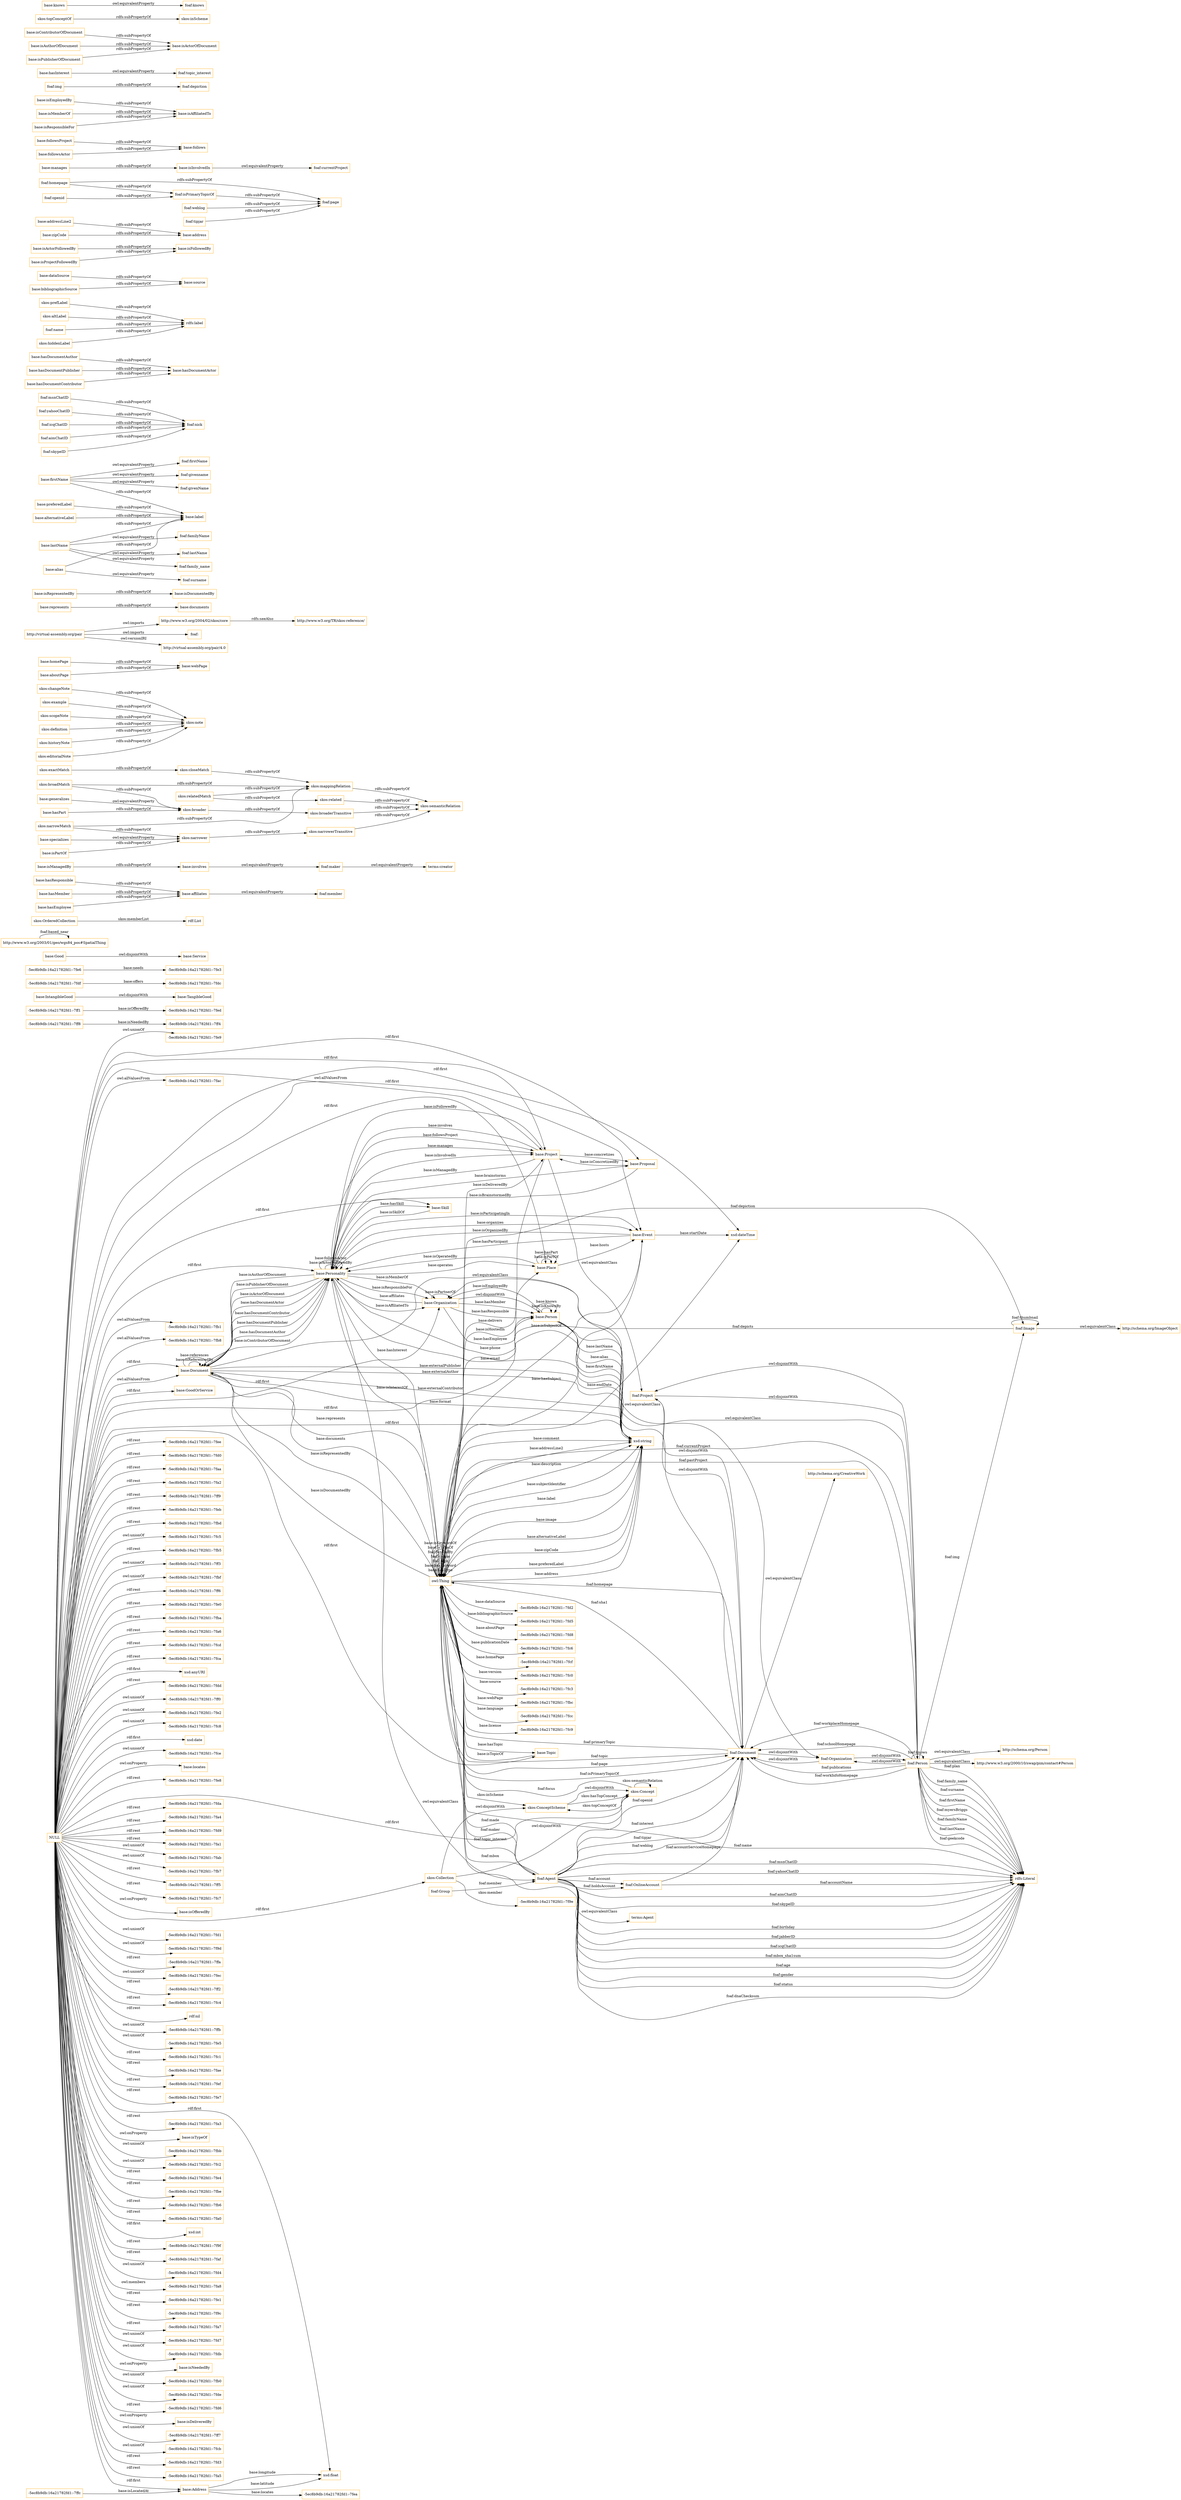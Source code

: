 digraph ar2dtool_diagram { 
rankdir=LR;
size="1501"
node [shape = rectangle, color="orange"]; "base:Document" "-5ec8b9db:16a21782fd1:-7ff4" "-5ec8b9db:16a21782fd1:-7ff1" "base:Project" "-5ec8b9db:16a21782fd1:-7fac" "-5ec8b9db:16a21782fd1:-7fed" "base:Proposal" "base:Personality" "base:TangibleGood" "base:Place" "base:Organization" "-5ec8b9db:16a21782fd1:-7fdf" "base:Skill" "-5ec8b9db:16a21782fd1:-7fb1" "-5ec8b9db:16a21782fd1:-7fe3" "-5ec8b9db:16a21782fd1:-7ffc" "-5ec8b9db:16a21782fd1:-7fb8" "base:Address" "base:Person" "base:Good" "base:GoodOrService" "base:Service" "base:IntangibleGood" "-5ec8b9db:16a21782fd1:-7fe6" "-5ec8b9db:16a21782fd1:-7ff8" "base:Event" "base:Topic" "-5ec8b9db:16a21782fd1:-7fea" "-5ec8b9db:16a21782fd1:-7fdc" "foaf:Image" "foaf:Project" "foaf:Agent" "foaf:Document" "http://www.w3.org/2003/01/geo/wgs84_pos#SpatialThing" "foaf:OnlineAccount" "foaf:Person" "foaf:Organization" "foaf:Group" "-5ec8b9db:16a21782fd1:-7f9e" "skos:OrderedCollection" "skos:Collection" "skos:ConceptScheme" "skos:Concept" ; /*classes style*/
	"base:hasResponsible" -> "base:affiliates" [ label = "rdfs:subPropertyOf" ];
	"base:Person" -> "foaf:Person" [ label = "owl:equivalentClass" ];
	"foaf:maker" -> "terms:creator" [ label = "owl:equivalentProperty" ];
	"skos:closeMatch" -> "skos:mappingRelation" [ label = "rdfs:subPropertyOf" ];
	"skos:changeNote" -> "skos:note" [ label = "rdfs:subPropertyOf" ];
	"base:homePage" -> "base:webPage" [ label = "rdfs:subPropertyOf" ];
	"http://www.w3.org/2004/02/skos/core" -> "http://www.w3.org/TR/skos-reference/" [ label = "rdfs:seeAlso" ];
	"skos:related" -> "skos:semanticRelation" [ label = "rdfs:subPropertyOf" ];
	"base:represents" -> "base:documents" [ label = "rdfs:subPropertyOf" ];
	"base:isRepresentedBy" -> "base:isDocumentedBy" [ label = "rdfs:subPropertyOf" ];
	"skos:example" -> "skos:note" [ label = "rdfs:subPropertyOf" ];
	"base:firstName" -> "foaf:firstName" [ label = "owl:equivalentProperty" ];
	"base:firstName" -> "foaf:givenname" [ label = "owl:equivalentProperty" ];
	"base:firstName" -> "foaf:givenName" [ label = "owl:equivalentProperty" ];
	"base:firstName" -> "base:label" [ label = "rdfs:subPropertyOf" ];
	"foaf:msnChatID" -> "foaf:nick" [ label = "rdfs:subPropertyOf" ];
	"foaf:yahooChatID" -> "foaf:nick" [ label = "rdfs:subPropertyOf" ];
	"skos:exactMatch" -> "skos:closeMatch" [ label = "rdfs:subPropertyOf" ];
	"skos:broaderTransitive" -> "skos:semanticRelation" [ label = "rdfs:subPropertyOf" ];
	"skos:narrower" -> "skos:narrowerTransitive" [ label = "rdfs:subPropertyOf" ];
	"base:hasMember" -> "base:affiliates" [ label = "rdfs:subPropertyOf" ];
	"skos:Collection" -> "skos:ConceptScheme" [ label = "owl:disjointWith" ];
	"skos:Collection" -> "skos:Concept" [ label = "owl:disjointWith" ];
	"base:hasDocumentAuthor" -> "base:hasDocumentActor" [ label = "rdfs:subPropertyOf" ];
	"base:preferedLabel" -> "base:label" [ label = "rdfs:subPropertyOf" ];
	"skos:ConceptScheme" -> "skos:Concept" [ label = "owl:disjointWith" ];
	"skos:scopeNote" -> "skos:note" [ label = "rdfs:subPropertyOf" ];
	"skos:prefLabel" -> "rdfs:label" [ label = "rdfs:subPropertyOf" ];
	"base:dataSource" -> "base:source" [ label = "rdfs:subPropertyOf" ];
	"skos:broadMatch" -> "skos:broader" [ label = "rdfs:subPropertyOf" ];
	"skos:broadMatch" -> "skos:mappingRelation" [ label = "rdfs:subPropertyOf" ];
	"foaf:Person" -> "foaf:Project" [ label = "owl:disjointWith" ];
	"foaf:Person" -> "http://schema.org/Person" [ label = "owl:equivalentClass" ];
	"foaf:Person" -> "http://www.w3.org/2000/10/swap/pim/contact#Person" [ label = "owl:equivalentClass" ];
	"foaf:Person" -> "foaf:Organization" [ label = "owl:disjointWith" ];
	"base:alternativeLabel" -> "base:label" [ label = "rdfs:subPropertyOf" ];
	"skos:narrowMatch" -> "skos:narrower" [ label = "rdfs:subPropertyOf" ];
	"skos:narrowMatch" -> "skos:mappingRelation" [ label = "rdfs:subPropertyOf" ];
	"base:isActorFollowedBy" -> "base:isFollowedBy" [ label = "rdfs:subPropertyOf" ];
	"base:Good" -> "base:Service" [ label = "owl:disjointWith" ];
	"skos:narrowerTransitive" -> "skos:semanticRelation" [ label = "rdfs:subPropertyOf" ];
	"skos:altLabel" -> "rdfs:label" [ label = "rdfs:subPropertyOf" ];
	"foaf:icqChatID" -> "foaf:nick" [ label = "rdfs:subPropertyOf" ];
	"foaf:name" -> "rdfs:label" [ label = "rdfs:subPropertyOf" ];
	"foaf:Project" -> "foaf:Document" [ label = "owl:disjointWith" ];
	"foaf:Project" -> "foaf:Person" [ label = "owl:disjointWith" ];
	"base:addressLine2" -> "base:address" [ label = "rdfs:subPropertyOf" ];
	"skos:hiddenLabel" -> "rdfs:label" [ label = "rdfs:subPropertyOf" ];
	"base:specializes" -> "skos:narrower" [ label = "owl:equivalentProperty" ];
	"foaf:homepage" -> "foaf:page" [ label = "rdfs:subPropertyOf" ];
	"foaf:homepage" -> "foaf:isPrimaryTopicOf" [ label = "rdfs:subPropertyOf" ];
	"foaf:weblog" -> "foaf:page" [ label = "rdfs:subPropertyOf" ];
	"base:Organization" -> "base:Person" [ label = "owl:disjointWith" ];
	"base:Organization" -> "foaf:Organization" [ label = "owl:equivalentClass" ];
	"base:isInvolvedIn" -> "foaf:currentProject" [ label = "owl:equivalentProperty" ];
	"foaf:Image" -> "http://schema.org/ImageObject" [ label = "owl:equivalentClass" ];
	"base:isProjectFollowedBy" -> "base:isFollowedBy" [ label = "rdfs:subPropertyOf" ];
	"foaf:isPrimaryTopicOf" -> "foaf:page" [ label = "rdfs:subPropertyOf" ];
	"base:hasPart" -> "skos:broader" [ label = "rdfs:subPropertyOf" ];
	"foaf:Document" -> "foaf:Project" [ label = "owl:disjointWith" ];
	"foaf:Document" -> "foaf:Organization" [ label = "owl:disjointWith" ];
	"foaf:Document" -> "http://schema.org/CreativeWork" [ label = "owl:equivalentClass" ];
	"base:affiliates" -> "foaf:member" [ label = "owl:equivalentProperty" ];
	"base:Document" -> "foaf:Document" [ label = "owl:equivalentClass" ];
	"base:followsProject" -> "base:follows" [ label = "rdfs:subPropertyOf" ];
	"base:lastName" -> "base:label" [ label = "rdfs:subPropertyOf" ];
	"base:lastName" -> "foaf:familyName" [ label = "owl:equivalentProperty" ];
	"base:lastName" -> "foaf:lastName" [ label = "owl:equivalentProperty" ];
	"base:lastName" -> "foaf:family_name" [ label = "owl:equivalentProperty" ];
	"base:IntangibleGood" -> "base:TangibleGood" [ label = "owl:disjointWith" ];
	"foaf:aimChatID" -> "foaf:nick" [ label = "rdfs:subPropertyOf" ];
	"base:isEmployedBy" -> "base:isAffiliatedTo" [ label = "rdfs:subPropertyOf" ];
	"foaf:openid" -> "foaf:isPrimaryTopicOf" [ label = "rdfs:subPropertyOf" ];
	"base:zipCode" -> "base:address" [ label = "rdfs:subPropertyOf" ];
	"base:involves" -> "foaf:maker" [ label = "owl:equivalentProperty" ];
	"base:alias" -> "base:label" [ label = "rdfs:subPropertyOf" ];
	"base:alias" -> "foaf:surname" [ label = "owl:equivalentProperty" ];
	"base:bibliographicSource" -> "base:source" [ label = "rdfs:subPropertyOf" ];
	"base:followsActor" -> "base:follows" [ label = "rdfs:subPropertyOf" ];
	"base:manages" -> "base:isInvolvedIn" [ label = "rdfs:subPropertyOf" ];
	"foaf:Agent" -> "terms:Agent" [ label = "owl:equivalentClass" ];
	"base:Project" -> "foaf:Project" [ label = "owl:equivalentClass" ];
	"skos:definition" -> "skos:note" [ label = "rdfs:subPropertyOf" ];
	"skos:historyNote" -> "skos:note" [ label = "rdfs:subPropertyOf" ];
	"foaf:Organization" -> "foaf:Document" [ label = "owl:disjointWith" ];
	"foaf:Organization" -> "foaf:Person" [ label = "owl:disjointWith" ];
	"base:isMemberOf" -> "base:isAffiliatedTo" [ label = "rdfs:subPropertyOf" ];
	"base:aboutPage" -> "base:webPage" [ label = "rdfs:subPropertyOf" ];
	"foaf:img" -> "foaf:depiction" [ label = "rdfs:subPropertyOf" ];
	"foaf:skypeID" -> "foaf:nick" [ label = "rdfs:subPropertyOf" ];
	"NULL" -> "-5ec8b9db:16a21782fd1:-7fee" [ label = "rdf:rest" ];
	"NULL" -> "-5ec8b9db:16a21782fd1:-7fd0" [ label = "rdf:rest" ];
	"NULL" -> "-5ec8b9db:16a21782fd1:-7faa" [ label = "rdf:rest" ];
	"NULL" -> "base:Proposal" [ label = "rdf:first" ];
	"NULL" -> "-5ec8b9db:16a21782fd1:-7fa2" [ label = "rdf:rest" ];
	"NULL" -> "-5ec8b9db:16a21782fd1:-7ff9" [ label = "rdf:rest" ];
	"NULL" -> "-5ec8b9db:16a21782fd1:-7feb" [ label = "rdf:rest" ];
	"NULL" -> "-5ec8b9db:16a21782fd1:-7fbd" [ label = "rdf:rest" ];
	"NULL" -> "-5ec8b9db:16a21782fd1:-7fc5" [ label = "owl:unionOf" ];
	"NULL" -> "-5ec8b9db:16a21782fd1:-7fb5" [ label = "rdf:rest" ];
	"NULL" -> "-5ec8b9db:16a21782fd1:-7fb1" [ label = "owl:allValuesFrom" ];
	"NULL" -> "-5ec8b9db:16a21782fd1:-7ff3" [ label = "owl:unionOf" ];
	"NULL" -> "skos:Concept" [ label = "rdf:first" ];
	"NULL" -> "-5ec8b9db:16a21782fd1:-7fbf" [ label = "owl:unionOf" ];
	"NULL" -> "-5ec8b9db:16a21782fd1:-7ff6" [ label = "rdf:rest" ];
	"NULL" -> "-5ec8b9db:16a21782fd1:-7fe0" [ label = "rdf:rest" ];
	"NULL" -> "-5ec8b9db:16a21782fd1:-7fba" [ label = "rdf:rest" ];
	"NULL" -> "base:Personality" [ label = "rdf:first" ];
	"NULL" -> "-5ec8b9db:16a21782fd1:-7fa6" [ label = "rdf:rest" ];
	"NULL" -> "base:Address" [ label = "rdf:first" ];
	"NULL" -> "base:GoodOrService" [ label = "rdf:first" ];
	"NULL" -> "-5ec8b9db:16a21782fd1:-7fcd" [ label = "rdf:rest" ];
	"NULL" -> "base:Document" [ label = "rdf:first" ];
	"NULL" -> "-5ec8b9db:16a21782fd1:-7fca" [ label = "rdf:rest" ];
	"NULL" -> "xsd:anyURI" [ label = "rdf:first" ];
	"NULL" -> "-5ec8b9db:16a21782fd1:-7fdd" [ label = "rdf:rest" ];
	"NULL" -> "-5ec8b9db:16a21782fd1:-7ff0" [ label = "owl:unionOf" ];
	"NULL" -> "-5ec8b9db:16a21782fd1:-7fe2" [ label = "owl:unionOf" ];
	"NULL" -> "-5ec8b9db:16a21782fd1:-7fc8" [ label = "owl:unionOf" ];
	"NULL" -> "xsd:date" [ label = "rdf:first" ];
	"NULL" -> "-5ec8b9db:16a21782fd1:-7fce" [ label = "owl:unionOf" ];
	"NULL" -> "base:locates" [ label = "owl:onProperty" ];
	"NULL" -> "-5ec8b9db:16a21782fd1:-7fe8" [ label = "rdf:rest" ];
	"NULL" -> "xsd:string" [ label = "rdf:first" ];
	"NULL" -> "-5ec8b9db:16a21782fd1:-7fda" [ label = "rdf:rest" ];
	"NULL" -> "-5ec8b9db:16a21782fd1:-7fb8" [ label = "owl:allValuesFrom" ];
	"NULL" -> "base:Organization" [ label = "rdf:first" ];
	"NULL" -> "-5ec8b9db:16a21782fd1:-7fa4" [ label = "rdf:rest" ];
	"NULL" -> "base:Topic" [ label = "rdf:first" ];
	"NULL" -> "-5ec8b9db:16a21782fd1:-7fd9" [ label = "rdf:rest" ];
	"NULL" -> "-5ec8b9db:16a21782fd1:-7fa1" [ label = "rdf:rest" ];
	"NULL" -> "-5ec8b9db:16a21782fd1:-7fab" [ label = "owl:unionOf" ];
	"NULL" -> "-5ec8b9db:16a21782fd1:-7fb7" [ label = "owl:unionOf" ];
	"NULL" -> "-5ec8b9db:16a21782fd1:-7ff5" [ label = "rdf:rest" ];
	"NULL" -> "-5ec8b9db:16a21782fd1:-7fc7" [ label = "rdf:rest" ];
	"NULL" -> "base:isOfferedBy" [ label = "owl:onProperty" ];
	"NULL" -> "-5ec8b9db:16a21782fd1:-7fd1" [ label = "owl:unionOf" ];
	"NULL" -> "-5ec8b9db:16a21782fd1:-7f9d" [ label = "owl:unionOf" ];
	"NULL" -> "-5ec8b9db:16a21782fd1:-7ffa" [ label = "rdf:rest" ];
	"NULL" -> "-5ec8b9db:16a21782fd1:-7fec" [ label = "owl:unionOf" ];
	"NULL" -> "-5ec8b9db:16a21782fd1:-7ff2" [ label = "rdf:rest" ];
	"NULL" -> "-5ec8b9db:16a21782fd1:-7fc4" [ label = "rdf:rest" ];
	"NULL" -> "rdf:nil" [ label = "rdf:rest" ];
	"NULL" -> "-5ec8b9db:16a21782fd1:-7ffb" [ label = "owl:unionOf" ];
	"NULL" -> "-5ec8b9db:16a21782fd1:-7fe5" [ label = "owl:unionOf" ];
	"NULL" -> "-5ec8b9db:16a21782fd1:-7fc1" [ label = "rdf:rest" ];
	"NULL" -> "-5ec8b9db:16a21782fd1:-7fae" [ label = "rdf:rest" ];
	"NULL" -> "xsd:float" [ label = "rdf:first" ];
	"NULL" -> "-5ec8b9db:16a21782fd1:-7fef" [ label = "rdf:rest" ];
	"NULL" -> "-5ec8b9db:16a21782fd1:-7fe7" [ label = "rdf:rest" ];
	"NULL" -> "xsd:dateTime" [ label = "rdf:first" ];
	"NULL" -> "-5ec8b9db:16a21782fd1:-7fa3" [ label = "rdf:rest" ];
	"NULL" -> "base:isTypeOf" [ label = "owl:onProperty" ];
	"NULL" -> "-5ec8b9db:16a21782fd1:-7fbb" [ label = "owl:unionOf" ];
	"NULL" -> "-5ec8b9db:16a21782fd1:-7fc2" [ label = "owl:unionOf" ];
	"NULL" -> "-5ec8b9db:16a21782fd1:-7fe4" [ label = "rdf:rest" ];
	"NULL" -> "base:Place" [ label = "rdf:first" ];
	"NULL" -> "-5ec8b9db:16a21782fd1:-7fbe" [ label = "rdf:rest" ];
	"NULL" -> "-5ec8b9db:16a21782fd1:-7fb6" [ label = "rdf:rest" ];
	"NULL" -> "-5ec8b9db:16a21782fd1:-7fa0" [ label = "rdf:rest" ];
	"NULL" -> "xsd:int" [ label = "rdf:first" ];
	"NULL" -> "-5ec8b9db:16a21782fd1:-7f9f" [ label = "rdf:rest" ];
	"NULL" -> "-5ec8b9db:16a21782fd1:-7faf" [ label = "rdf:rest" ];
	"NULL" -> "-5ec8b9db:16a21782fd1:-7fd4" [ label = "owl:unionOf" ];
	"NULL" -> "-5ec8b9db:16a21782fd1:-7fa8" [ label = "owl:members" ];
	"NULL" -> "-5ec8b9db:16a21782fd1:-7fe1" [ label = "rdf:rest" ];
	"NULL" -> "-5ec8b9db:16a21782fd1:-7f9c" [ label = "rdf:rest" ];
	"NULL" -> "base:Person" [ label = "rdf:first" ];
	"NULL" -> "-5ec8b9db:16a21782fd1:-7fa7" [ label = "rdf:rest" ];
	"NULL" -> "-5ec8b9db:16a21782fd1:-7fd7" [ label = "owl:unionOf" ];
	"NULL" -> "-5ec8b9db:16a21782fd1:-7fdb" [ label = "owl:unionOf" ];
	"NULL" -> "base:isNeededBy" [ label = "owl:onProperty" ];
	"NULL" -> "-5ec8b9db:16a21782fd1:-7fb0" [ label = "owl:unionOf" ];
	"NULL" -> "-5ec8b9db:16a21782fd1:-7fde" [ label = "owl:unionOf" ];
	"NULL" -> "base:Project" [ label = "rdf:first" ];
	"NULL" -> "base:Skill" [ label = "rdf:first" ];
	"NULL" -> "base:Document" [ label = "owl:allValuesFrom" ];
	"NULL" -> "base:Event" [ label = "rdf:first" ];
	"NULL" -> "-5ec8b9db:16a21782fd1:-7fd6" [ label = "rdf:rest" ];
	"NULL" -> "base:isDeliveredBy" [ label = "owl:onProperty" ];
	"NULL" -> "-5ec8b9db:16a21782fd1:-7ff7" [ label = "owl:unionOf" ];
	"NULL" -> "-5ec8b9db:16a21782fd1:-7fcb" [ label = "owl:unionOf" ];
	"NULL" -> "-5ec8b9db:16a21782fd1:-7fac" [ label = "owl:allValuesFrom" ];
	"NULL" -> "-5ec8b9db:16a21782fd1:-7fd3" [ label = "rdf:rest" ];
	"NULL" -> "skos:Collection" [ label = "rdf:first" ];
	"NULL" -> "-5ec8b9db:16a21782fd1:-7fa5" [ label = "rdf:rest" ];
	"NULL" -> "base:Project" [ label = "owl:allValuesFrom" ];
	"NULL" -> "-5ec8b9db:16a21782fd1:-7fe9" [ label = "owl:unionOf" ];
	"base:generalizes" -> "skos:broader" [ label = "owl:equivalentProperty" ];
	"base:hasInterest" -> "foaf:topic_interest" [ label = "owl:equivalentProperty" ];
	"base:Personality" -> "foaf:Agent" [ label = "owl:equivalentClass" ];
	"base:isContributorOfDocument" -> "base:isActorOfDocument" [ label = "rdfs:subPropertyOf" ];
	"base:hasDocumentPublisher" -> "base:hasDocumentActor" [ label = "rdfs:subPropertyOf" ];
	"skos:topConceptOf" -> "skos:inScheme" [ label = "rdfs:subPropertyOf" ];
	"base:isResponsibleFor" -> "base:isAffiliatedTo" [ label = "rdfs:subPropertyOf" ];
	"base:isManagedBy" -> "base:involves" [ label = "rdfs:subPropertyOf" ];
	"http://virtual-assembly.org/pair" -> "http://www.w3.org/2004/02/skos/core" [ label = "owl:imports" ];
	"http://virtual-assembly.org/pair" -> "foaf:" [ label = "owl:imports" ];
	"http://virtual-assembly.org/pair" -> "http://virtual-assembly.org/pair/4.0" [ label = "owl:versionIRI" ];
	"base:isAuthorOfDocument" -> "base:isActorOfDocument" [ label = "rdfs:subPropertyOf" ];
	"base:hasDocumentContributor" -> "base:hasDocumentActor" [ label = "rdfs:subPropertyOf" ];
	"skos:relatedMatch" -> "skos:related" [ label = "rdfs:subPropertyOf" ];
	"skos:relatedMatch" -> "skos:mappingRelation" [ label = "rdfs:subPropertyOf" ];
	"skos:broader" -> "skos:broaderTransitive" [ label = "rdfs:subPropertyOf" ];
	"base:hasEmployee" -> "base:affiliates" [ label = "rdfs:subPropertyOf" ];
	"skos:mappingRelation" -> "skos:semanticRelation" [ label = "rdfs:subPropertyOf" ];
	"skos:editorialNote" -> "skos:note" [ label = "rdfs:subPropertyOf" ];
	"base:isPartOf" -> "skos:narrower" [ label = "rdfs:subPropertyOf" ];
	"base:knows" -> "foaf:knows" [ label = "owl:equivalentProperty" ];
	"base:isPublisherOfDocument" -> "base:isActorOfDocument" [ label = "rdfs:subPropertyOf" ];
	"foaf:tipjar" -> "foaf:page" [ label = "rdfs:subPropertyOf" ];
	"owl:Thing" -> "rdfs:Literal" [ label = "foaf:name" ];
	"base:Personality" -> "base:Skill" [ label = "base:hasSkill" ];
	"owl:Thing" -> "foaf:Document" [ label = "foaf:page" ];
	"owl:Thing" -> "xsd:string" [ label = "base:alternativeLabel" ];
	"owl:Thing" -> "base:Personality" [ label = "base:isInterestOf" ];
	"foaf:Agent" -> "foaf:Document" [ label = "foaf:openid" ];
	"base:Person" -> "base:Person" [ label = "base:isKnownBy" ];
	"owl:Thing" -> "base:Event" [ label = "base:isSubjectOf" ];
	"owl:Thing" -> "rdfs:Literal" [ label = "foaf:dnaChecksum" ];
	"base:Proposal" -> "base:Project" [ label = "base:isConcretizedBy" ];
	"owl:Thing" -> "-5ec8b9db:16a21782fd1:-7fd2" [ label = "base:dataSource" ];
	"owl:Thing" -> "xsd:string" [ label = "base:zipCode" ];
	"foaf:Person" -> "owl:Thing" [ label = "foaf:pastProject" ];
	"-5ec8b9db:16a21782fd1:-7ff1" -> "-5ec8b9db:16a21782fd1:-7fed" [ label = "base:isOfferedBy" ];
	"owl:Thing" -> "-5ec8b9db:16a21782fd1:-7fd5" [ label = "base:bibliographicSource" ];
	"foaf:Person" -> "rdfs:Literal" [ label = "foaf:surname" ];
	"foaf:Person" -> "rdfs:Literal" [ label = "foaf:firstName" ];
	"base:Project" -> "base:Personality" [ label = "base:isManagedBy" ];
	"base:Project" -> "base:Proposal" [ label = "base:concretizes" ];
	"base:Person" -> "xsd:string" [ label = "base:lastName" ];
	"foaf:Agent" -> "owl:Thing" [ label = "foaf:topic_interest" ];
	"owl:Thing" -> "owl:Thing" [ label = "base:hasType" ];
	"owl:Thing" -> "xsd:string" [ label = "base:preferedLabel" ];
	"base:Document" -> "owl:Thing" [ label = "base:represents" ];
	"base:Personality" -> "base:Organization" [ label = "base:isAffiliatedTo" ];
	"base:Personality" -> "owl:Thing" [ label = "base:hasInterest" ];
	"owl:Thing" -> "-5ec8b9db:16a21782fd1:-7fd8" [ label = "base:aboutPage" ];
	"http://www.w3.org/2003/01/geo/wgs84_pos#SpatialThing" -> "http://www.w3.org/2003/01/geo/wgs84_pos#SpatialThing" [ label = "foaf:based_near" ];
	"owl:Thing" -> "xsd:string" [ label = "base:address" ];
	"foaf:Agent" -> "foaf:OnlineAccount" [ label = "foaf:account" ];
	"base:Personality" -> "base:Event" [ label = "base:isParticipatingIn" ];
	"foaf:Agent" -> "rdfs:Literal" [ label = "foaf:gender" ];
	"base:Person" -> "base:Organization" [ label = "base:isEmployedBy" ];
	"base:Document" -> "base:Personality" [ label = "base:hasDocumentActor" ];
	"foaf:Agent" -> "rdfs:Literal" [ label = "foaf:status" ];
	"owl:Thing" -> "xsd:string" [ label = "base:comment" ];
	"owl:Thing" -> "foaf:Document" [ label = "foaf:homepage" ];
	"base:Place" -> "base:Place" [ label = "base:isPartOf" ];
	"owl:Thing" -> "-5ec8b9db:16a21782fd1:-7fc6" [ label = "base:publicationDate" ];
	"foaf:Agent" -> "foaf:Document" [ label = "foaf:interest" ];
	"base:Place" -> "base:Event" [ label = "base:hosts" ];
	"-5ec8b9db:16a21782fd1:-7fe6" -> "-5ec8b9db:16a21782fd1:-7fe3" [ label = "base:needs" ];
	"owl:Thing" -> "owl:Thing" [ label = "base:hasKeyword" ];
	"foaf:Agent" -> "rdfs:Literal" [ label = "foaf:msnChatID" ];
	"base:Project" -> "owl:Thing" [ label = "base:delivers" ];
	"base:Personality" -> "base:Organization" [ label = "base:isMemberOf" ];
	"owl:Thing" -> "foaf:Agent" [ label = "foaf:maker" ];
	"skos:ConceptScheme" -> "skos:Concept" [ label = "skos:hasTopConcept" ];
	"foaf:Agent" -> "rdfs:Literal" [ label = "foaf:yahooChatID" ];
	"foaf:OnlineAccount" -> "foaf:Document" [ label = "foaf:accountServiceHomepage" ];
	"foaf:Person" -> "rdfs:Literal" [ label = "foaf:myersBriggs" ];
	"foaf:Person" -> "rdfs:Literal" [ label = "foaf:familyName" ];
	"base:Document" -> "xsd:string" [ label = "base:externalPublisher" ];
	"base:Person" -> "xsd:string" [ label = "base:alias" ];
	"foaf:Group" -> "foaf:Agent" [ label = "foaf:member" ];
	"foaf:Person" -> "foaf:Person" [ label = "foaf:knows" ];
	"owl:Thing" -> "owl:Thing" [ label = "foaf:logo" ];
	"base:Project" -> "base:Personality" [ label = "base:isFollowedBy" ];
	"foaf:Agent" -> "rdfs:Literal" [ label = "foaf:aimChatID" ];
	"skos:Concept" -> "skos:ConceptScheme" [ label = "skos:topConceptOf" ];
	"base:Organization" -> "base:Person" [ label = "base:hasMember" ];
	"owl:Thing" -> "owl:Thing" [ label = "foaf:theme" ];
	"skos:Collection" -> "-5ec8b9db:16a21782fd1:-7f9e" [ label = "skos:member" ];
	"-5ec8b9db:16a21782fd1:-7ffc" -> "base:Address" [ label = "base:isLocatedAt" ];
	"base:Document" -> "xsd:string" [ label = "base:externalAuthor" ];
	"owl:Thing" -> "-5ec8b9db:16a21782fd1:-7fcf" [ label = "base:homePage" ];
	"base:Personality" -> "base:Event" [ label = "base:organizes" ];
	"base:Personality" -> "base:Document" [ label = "base:isContributorOfDocument" ];
	"owl:Thing" -> "-5ec8b9db:16a21782fd1:-7fc0" [ label = "base:version" ];
	"foaf:Person" -> "owl:Thing" [ label = "foaf:currentProject" ];
	"base:Organization" -> "base:Person" [ label = "base:hasResponsible" ];
	"foaf:Agent" -> "rdfs:Literal" [ label = "foaf:skypeID" ];
	"base:Organization" -> "base:Organization" [ label = "base:isPartnerOf" ];
	"foaf:Person" -> "rdfs:Literal" [ label = "foaf:lastName" ];
	"-5ec8b9db:16a21782fd1:-7ff8" -> "-5ec8b9db:16a21782fd1:-7ff4" [ label = "base:isNeededBy" ];
	"base:Personality" -> "base:Project" [ label = "base:followsProject" ];
	"owl:Thing" -> "base:Document" [ label = "base:isDocumentedBy" ];
	"foaf:Agent" -> "rdfs:Literal" [ label = "foaf:birthday" ];
	"owl:Thing" -> "xsd:string" [ label = "base:addressLine2" ];
	"foaf:Image" -> "owl:Thing" [ label = "foaf:depicts" ];
	"owl:Thing" -> "-5ec8b9db:16a21782fd1:-7fc3" [ label = "base:source" ];
	"base:Event" -> "base:Personality" [ label = "base:isOrganizedBy" ];
	"foaf:Document" -> "owl:Thing" [ label = "foaf:sha1" ];
	"base:Personality" -> "xsd:string" [ label = "base:phone" ];
	"base:Organization" -> "base:Person" [ label = "base:hasEmployee" ];
	"owl:Thing" -> "skos:ConceptScheme" [ label = "skos:inScheme" ];
	"foaf:Agent" -> "foaf:Document" [ label = "foaf:tipjar" ];
	"foaf:Person" -> "foaf:Document" [ label = "foaf:publications" ];
	"base:Topic" -> "owl:Thing" [ label = "base:isTopicOf" ];
	"base:Proposal" -> "base:Personality" [ label = "base:isBrainstormedBy" ];
	"skos:OrderedCollection" -> "rdf:List" [ label = "skos:memberList" ];
	"owl:Thing" -> "-5ec8b9db:16a21782fd1:-7fbc" [ label = "base:webPage" ];
	"base:Person" -> "base:Person" [ label = "base:knows" ];
	"base:Event" -> "base:Personality" [ label = "base:hasParticipant" ];
	"owl:Thing" -> "-5ec8b9db:16a21782fd1:-7fcc" [ label = "base:language" ];
	"base:Personality" -> "base:Personality" [ label = "base:isActorFollowedBy" ];
	"base:Event" -> "xsd:dateTime" [ label = "base:startDate" ];
	"owl:Thing" -> "xsd:string" [ label = "base:description" ];
	"owl:Thing" -> "base:Project" [ label = "base:isDeliveredBy" ];
	"base:Personality" -> "base:Project" [ label = "base:manages" ];
	"owl:Thing" -> "owl:Thing" [ label = "foaf:fundedBy" ];
	"-5ec8b9db:16a21782fd1:-7fdf" -> "-5ec8b9db:16a21782fd1:-7fdc" [ label = "base:offers" ];
	"base:Personality" -> "base:Personality" [ label = "base:followsActor" ];
	"base:Organization" -> "base:Personality" [ label = "base:affiliates" ];
	"foaf:Person" -> "foaf:Image" [ label = "foaf:img" ];
	"base:Document" -> "xsd:string" [ label = "base:externalContributor" ];
	"base:Person" -> "xsd:string" [ label = "base:firstName" ];
	"foaf:Agent" -> "rdfs:Literal" [ label = "foaf:jabberID" ];
	"base:Document" -> "xsd:string" [ label = "base:format" ];
	"skos:Concept" -> "skos:Concept" [ label = "skos:semanticRelation" ];
	"base:Document" -> "base:Personality" [ label = "base:hasDocumentContributor" ];
	"base:Address" -> "-5ec8b9db:16a21782fd1:-7fea" [ label = "base:locates" ];
	"foaf:Person" -> "foaf:Document" [ label = "foaf:workInfoHomepage" ];
	"owl:Thing" -> "xsd:string" [ label = "base:subjectIdentifier" ];
	"foaf:Agent" -> "rdfs:Literal" [ label = "foaf:icqChatID" ];
	"base:Project" -> "base:Personality" [ label = "base:involves" ];
	"foaf:Agent" -> "foaf:Document" [ label = "foaf:weblog" ];
	"foaf:Person" -> "foaf:Document" [ label = "foaf:workplaceHomepage" ];
	"base:Personality" -> "base:Project" [ label = "base:isInvolvedIn" ];
	"owl:Thing" -> "-5ec8b9db:16a21782fd1:-7fc9" [ label = "base:license" ];
	"foaf:Person" -> "foaf:Document" [ label = "foaf:schoolHomepage" ];
	"base:Personality" -> "xsd:string" [ label = "base:email" ];
	"base:Personality" -> "base:Document" [ label = "base:isAuthorOfDocument" ];
	"base:Event" -> "owl:Thing" [ label = "base:hasSubject" ];
	"foaf:Agent" -> "foaf:OnlineAccount" [ label = "foaf:holdsAccount" ];
	"base:Address" -> "xsd:float" [ label = "base:longitude" ];
	"owl:Thing" -> "base:Topic" [ label = "base:hasTopic" ];
	"owl:Thing" -> "foaf:Document" [ label = "foaf:isPrimaryTopicOf" ];
	"foaf:Image" -> "foaf:Image" [ label = "foaf:thumbnail" ];
	"base:Skill" -> "base:Personality" [ label = "base:isSkillOf" ];
	"base:Document" -> "base:Document" [ label = "base:isReferencedBy" ];
	"owl:Thing" -> "base:Place" [ label = "base:isHostedIn" ];
	"base:Personality" -> "base:Organization" [ label = "base:isResponsibleFor" ];
	"owl:Thing" -> "base:Document" [ label = "base:isRepresentedBy" ];
	"base:Document" -> "owl:Thing" [ label = "base:documents" ];
	"owl:Thing" -> "xsd:string" [ label = "base:label" ];
	"base:Personality" -> "base:Document" [ label = "base:isPublisherOfDocument" ];
	"skos:Concept" -> "owl:Thing" [ label = "foaf:focus" ];
	"foaf:Document" -> "owl:Thing" [ label = "foaf:primaryTopic" ];
	"owl:Thing" -> "xsd:string" [ label = "base:image" ];
	"foaf:Agent" -> "owl:Thing" [ label = "foaf:mbox" ];
	"owl:Thing" -> "owl:Thing" [ label = "base:isTypeOf" ];
	"base:Address" -> "xsd:float" [ label = "base:latitude" ];
	"base:Personality" -> "base:Document" [ label = "base:isActorOfDocument" ];
	"base:Place" -> "base:Place" [ label = "base:hasPart" ];
	"base:Document" -> "base:Personality" [ label = "base:hasDocumentPublisher" ];
	"base:Place" -> "base:Personality" [ label = "base:isOperatedBy" ];
	"base:Personality" -> "base:Place" [ label = "base:operates" ];
	"foaf:Person" -> "rdfs:Literal" [ label = "foaf:geekcode" ];
	"foaf:Person" -> "rdfs:Literal" [ label = "foaf:plan" ];
	"foaf:Person" -> "rdfs:Literal" [ label = "foaf:family_name" ];
	"base:Document" -> "base:Personality" [ label = "base:hasDocumentAuthor" ];
	"owl:Thing" -> "xsd:dateTime" [ label = "base:endDate" ];
	"owl:Thing" -> "foaf:Image" [ label = "foaf:depiction" ];
	"base:Personality" -> "base:Proposal" [ label = "base:brainstorms" ];
	"owl:Thing" -> "owl:Thing" [ label = "base:isKeywordOf" ];
	"foaf:Agent" -> "owl:Thing" [ label = "foaf:made" ];
	"foaf:Agent" -> "rdfs:Literal" [ label = "foaf:mbox_sha1sum" ];
	"foaf:OnlineAccount" -> "rdfs:Literal" [ label = "foaf:accountName" ];
	"base:Document" -> "base:Document" [ label = "base:references" ];
	"foaf:Agent" -> "rdfs:Literal" [ label = "foaf:age" ];
	"foaf:Document" -> "owl:Thing" [ label = "foaf:topic" ];

}
